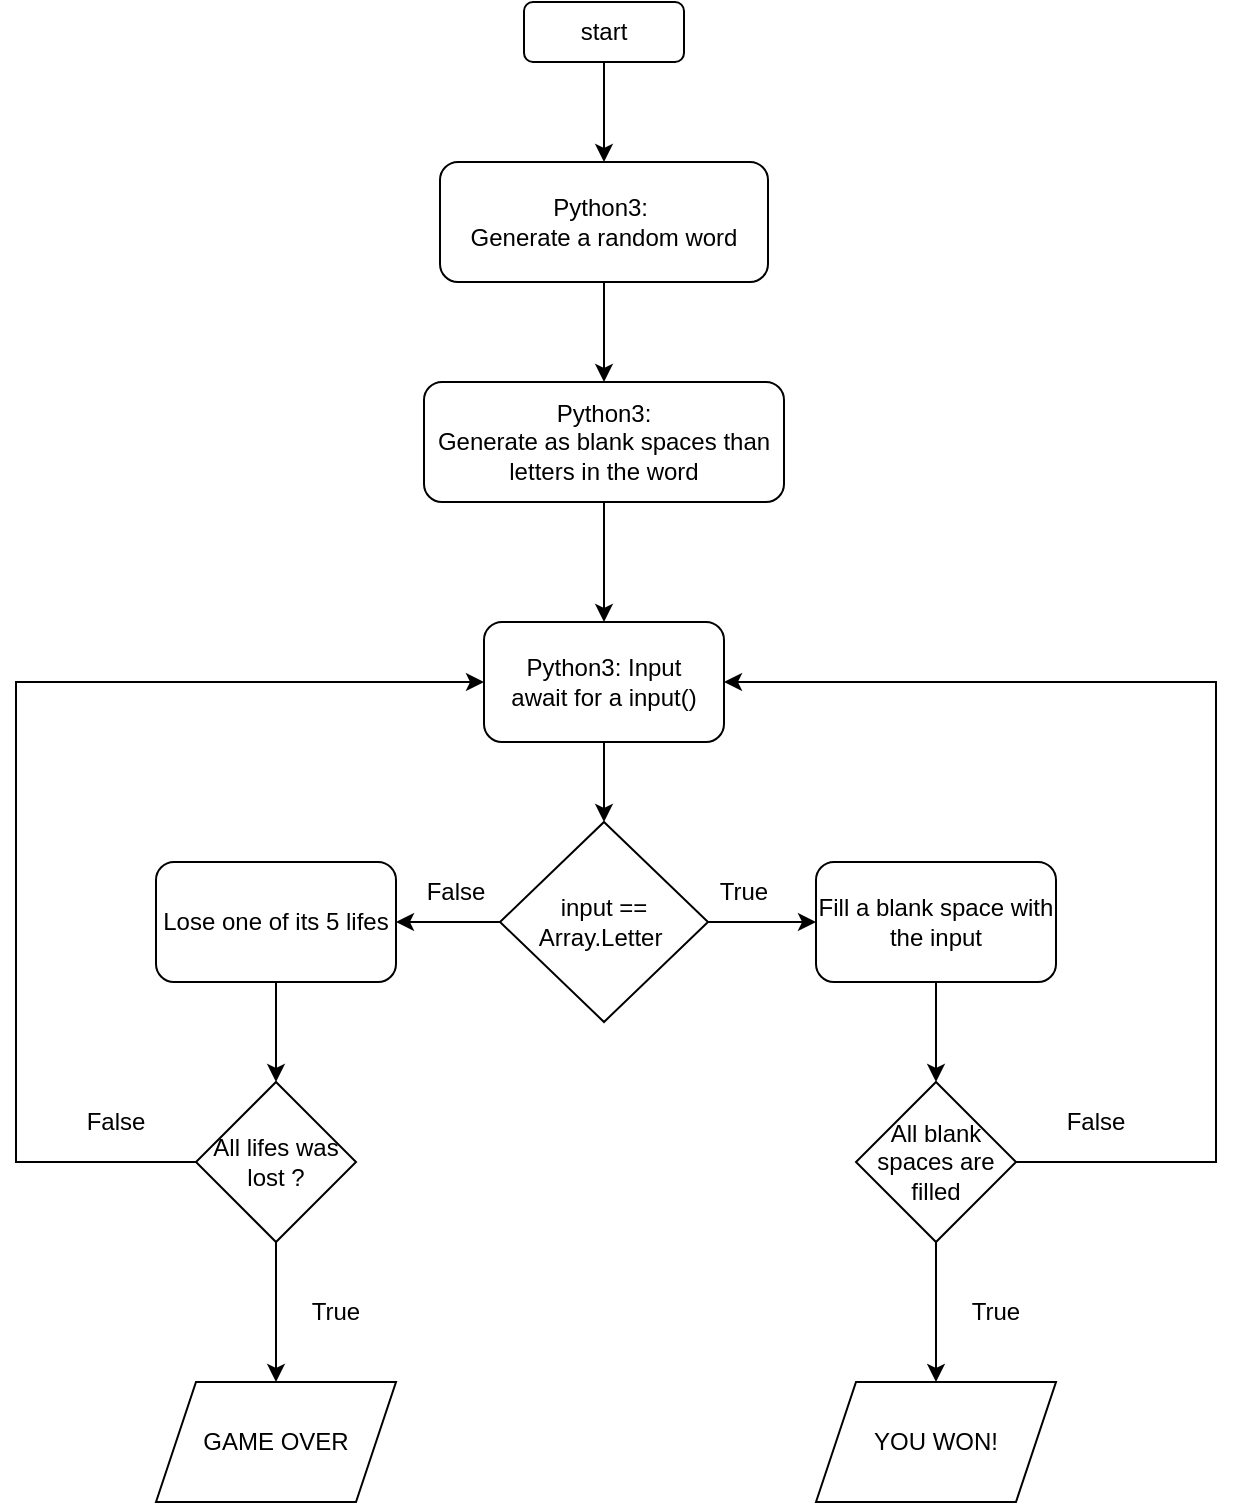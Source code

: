 <mxfile version="22.0.8" type="github">
  <diagram name="Página-1" id="_vN1DD_G4Nvz66xRnpP7">
    <mxGraphModel dx="1194" dy="698" grid="1" gridSize="10" guides="1" tooltips="1" connect="1" arrows="1" fold="1" page="1" pageScale="1" pageWidth="827" pageHeight="1169" math="0" shadow="0">
      <root>
        <mxCell id="0" />
        <mxCell id="1" parent="0" />
        <mxCell id="zaPJzYHudqnBv0VicB-m-1" value="start" style="rounded=1;whiteSpace=wrap;html=1;" vertex="1" parent="1">
          <mxGeometry x="374" y="10" width="80" height="30" as="geometry" />
        </mxCell>
        <mxCell id="zaPJzYHudqnBv0VicB-m-3" value="Python3:&amp;nbsp;&lt;br&gt;Generate a random word" style="rounded=1;whiteSpace=wrap;html=1;" vertex="1" parent="1">
          <mxGeometry x="332" y="90" width="164" height="60" as="geometry" />
        </mxCell>
        <mxCell id="zaPJzYHudqnBv0VicB-m-4" value="Python3:&lt;br&gt;Generate as blank spaces than letters in the word" style="rounded=1;whiteSpace=wrap;html=1;" vertex="1" parent="1">
          <mxGeometry x="324" y="200" width="180" height="60" as="geometry" />
        </mxCell>
        <mxCell id="zaPJzYHudqnBv0VicB-m-5" value="" style="endArrow=classic;html=1;rounded=0;exitX=0.5;exitY=1;exitDx=0;exitDy=0;entryX=0.5;entryY=0;entryDx=0;entryDy=0;" edge="1" parent="1" source="zaPJzYHudqnBv0VicB-m-1" target="zaPJzYHudqnBv0VicB-m-3">
          <mxGeometry width="50" height="50" relative="1" as="geometry">
            <mxPoint x="430" y="390" as="sourcePoint" />
            <mxPoint x="480" y="340" as="targetPoint" />
          </mxGeometry>
        </mxCell>
        <mxCell id="zaPJzYHudqnBv0VicB-m-6" value="" style="endArrow=classic;html=1;rounded=0;exitX=0.5;exitY=1;exitDx=0;exitDy=0;entryX=0.5;entryY=0;entryDx=0;entryDy=0;" edge="1" parent="1" source="zaPJzYHudqnBv0VicB-m-3" target="zaPJzYHudqnBv0VicB-m-4">
          <mxGeometry width="50" height="50" relative="1" as="geometry">
            <mxPoint x="430" y="390" as="sourcePoint" />
            <mxPoint x="480" y="340" as="targetPoint" />
          </mxGeometry>
        </mxCell>
        <mxCell id="zaPJzYHudqnBv0VicB-m-7" value="Python3: Input&lt;br&gt;await for a input()" style="rounded=1;whiteSpace=wrap;html=1;" vertex="1" parent="1">
          <mxGeometry x="354" y="320" width="120" height="60" as="geometry" />
        </mxCell>
        <mxCell id="zaPJzYHudqnBv0VicB-m-8" value="input == Array.Letter&amp;nbsp;" style="rhombus;whiteSpace=wrap;html=1;" vertex="1" parent="1">
          <mxGeometry x="362" y="420" width="104" height="100" as="geometry" />
        </mxCell>
        <mxCell id="zaPJzYHudqnBv0VicB-m-9" value="Fill a blank space with the input" style="rounded=1;whiteSpace=wrap;html=1;" vertex="1" parent="1">
          <mxGeometry x="520" y="440" width="120" height="60" as="geometry" />
        </mxCell>
        <mxCell id="zaPJzYHudqnBv0VicB-m-10" value="" style="endArrow=classic;html=1;rounded=0;exitX=0.5;exitY=1;exitDx=0;exitDy=0;entryX=0.5;entryY=0;entryDx=0;entryDy=0;" edge="1" parent="1" source="zaPJzYHudqnBv0VicB-m-4" target="zaPJzYHudqnBv0VicB-m-7">
          <mxGeometry width="50" height="50" relative="1" as="geometry">
            <mxPoint x="430" y="390" as="sourcePoint" />
            <mxPoint x="480" y="340" as="targetPoint" />
          </mxGeometry>
        </mxCell>
        <mxCell id="zaPJzYHudqnBv0VicB-m-11" value="Lose one of its 5 lifes" style="rounded=1;whiteSpace=wrap;html=1;" vertex="1" parent="1">
          <mxGeometry x="190" y="440" width="120" height="60" as="geometry" />
        </mxCell>
        <mxCell id="zaPJzYHudqnBv0VicB-m-12" value="" style="endArrow=classic;html=1;rounded=0;exitX=1;exitY=0.5;exitDx=0;exitDy=0;entryX=0;entryY=0.5;entryDx=0;entryDy=0;" edge="1" parent="1" source="zaPJzYHudqnBv0VicB-m-8" target="zaPJzYHudqnBv0VicB-m-9">
          <mxGeometry width="50" height="50" relative="1" as="geometry">
            <mxPoint x="430" y="390" as="sourcePoint" />
            <mxPoint x="480" y="340" as="targetPoint" />
          </mxGeometry>
        </mxCell>
        <mxCell id="zaPJzYHudqnBv0VicB-m-13" value="" style="endArrow=classic;html=1;rounded=0;exitX=0;exitY=0.5;exitDx=0;exitDy=0;entryX=1;entryY=0.5;entryDx=0;entryDy=0;" edge="1" parent="1" source="zaPJzYHudqnBv0VicB-m-8" target="zaPJzYHudqnBv0VicB-m-11">
          <mxGeometry width="50" height="50" relative="1" as="geometry">
            <mxPoint x="410" y="410" as="sourcePoint" />
            <mxPoint x="480" y="340" as="targetPoint" />
          </mxGeometry>
        </mxCell>
        <mxCell id="zaPJzYHudqnBv0VicB-m-14" value="" style="endArrow=classic;html=1;rounded=0;exitX=0.5;exitY=1;exitDx=0;exitDy=0;entryX=0.5;entryY=0;entryDx=0;entryDy=0;" edge="1" parent="1" source="zaPJzYHudqnBv0VicB-m-7" target="zaPJzYHudqnBv0VicB-m-8">
          <mxGeometry width="50" height="50" relative="1" as="geometry">
            <mxPoint x="430" y="390" as="sourcePoint" />
            <mxPoint x="480" y="340" as="targetPoint" />
          </mxGeometry>
        </mxCell>
        <mxCell id="zaPJzYHudqnBv0VicB-m-15" value="True" style="text;html=1;strokeColor=none;fillColor=none;align=center;verticalAlign=middle;whiteSpace=wrap;rounded=0;" vertex="1" parent="1">
          <mxGeometry x="454" y="440" width="60" height="30" as="geometry" />
        </mxCell>
        <mxCell id="zaPJzYHudqnBv0VicB-m-18" value="False" style="text;html=1;strokeColor=none;fillColor=none;align=center;verticalAlign=middle;whiteSpace=wrap;rounded=0;" vertex="1" parent="1">
          <mxGeometry x="310" y="440" width="60" height="30" as="geometry" />
        </mxCell>
        <mxCell id="zaPJzYHudqnBv0VicB-m-20" value="All blank spaces are filled" style="rhombus;whiteSpace=wrap;html=1;" vertex="1" parent="1">
          <mxGeometry x="540" y="550" width="80" height="80" as="geometry" />
        </mxCell>
        <mxCell id="zaPJzYHudqnBv0VicB-m-21" value="All lifes was lost ?" style="rhombus;whiteSpace=wrap;html=1;" vertex="1" parent="1">
          <mxGeometry x="210" y="550" width="80" height="80" as="geometry" />
        </mxCell>
        <mxCell id="zaPJzYHudqnBv0VicB-m-22" value="" style="endArrow=classic;html=1;rounded=0;exitX=0.5;exitY=1;exitDx=0;exitDy=0;entryX=0.5;entryY=0;entryDx=0;entryDy=0;" edge="1" parent="1" source="zaPJzYHudqnBv0VicB-m-11" target="zaPJzYHudqnBv0VicB-m-21">
          <mxGeometry width="50" height="50" relative="1" as="geometry">
            <mxPoint x="430" y="540" as="sourcePoint" />
            <mxPoint x="480" y="490" as="targetPoint" />
          </mxGeometry>
        </mxCell>
        <mxCell id="zaPJzYHudqnBv0VicB-m-23" value="" style="endArrow=classic;html=1;rounded=0;exitX=0;exitY=0.5;exitDx=0;exitDy=0;entryX=0;entryY=0.5;entryDx=0;entryDy=0;" edge="1" parent="1" source="zaPJzYHudqnBv0VicB-m-21" target="zaPJzYHudqnBv0VicB-m-7">
          <mxGeometry width="50" height="50" relative="1" as="geometry">
            <mxPoint x="430" y="540" as="sourcePoint" />
            <mxPoint x="480" y="490" as="targetPoint" />
            <Array as="points">
              <mxPoint x="120" y="590" />
              <mxPoint x="120" y="350" />
            </Array>
          </mxGeometry>
        </mxCell>
        <mxCell id="zaPJzYHudqnBv0VicB-m-24" value="" style="endArrow=classic;html=1;rounded=0;exitX=1;exitY=0.5;exitDx=0;exitDy=0;entryX=1;entryY=0.5;entryDx=0;entryDy=0;" edge="1" parent="1" source="zaPJzYHudqnBv0VicB-m-20" target="zaPJzYHudqnBv0VicB-m-7">
          <mxGeometry width="50" height="50" relative="1" as="geometry">
            <mxPoint x="430" y="540" as="sourcePoint" />
            <mxPoint x="480" y="490" as="targetPoint" />
            <Array as="points">
              <mxPoint x="720" y="590" />
              <mxPoint x="720" y="350" />
            </Array>
          </mxGeometry>
        </mxCell>
        <mxCell id="zaPJzYHudqnBv0VicB-m-25" value="" style="endArrow=classic;html=1;rounded=0;exitX=0.5;exitY=1;exitDx=0;exitDy=0;entryX=0.5;entryY=0;entryDx=0;entryDy=0;" edge="1" parent="1" source="zaPJzYHudqnBv0VicB-m-9" target="zaPJzYHudqnBv0VicB-m-20">
          <mxGeometry width="50" height="50" relative="1" as="geometry">
            <mxPoint x="440" y="540" as="sourcePoint" />
            <mxPoint x="480" y="490" as="targetPoint" />
          </mxGeometry>
        </mxCell>
        <mxCell id="zaPJzYHudqnBv0VicB-m-26" value="GAME OVER" style="shape=parallelogram;perimeter=parallelogramPerimeter;whiteSpace=wrap;html=1;fixedSize=1;" vertex="1" parent="1">
          <mxGeometry x="190" y="700" width="120" height="60" as="geometry" />
        </mxCell>
        <mxCell id="zaPJzYHudqnBv0VicB-m-27" value="YOU WON!" style="shape=parallelogram;perimeter=parallelogramPerimeter;whiteSpace=wrap;html=1;fixedSize=1;" vertex="1" parent="1">
          <mxGeometry x="520" y="700" width="120" height="60" as="geometry" />
        </mxCell>
        <mxCell id="zaPJzYHudqnBv0VicB-m-28" value="" style="endArrow=classic;html=1;rounded=0;exitX=0.5;exitY=1;exitDx=0;exitDy=0;entryX=0.5;entryY=0;entryDx=0;entryDy=0;" edge="1" parent="1" source="zaPJzYHudqnBv0VicB-m-21" target="zaPJzYHudqnBv0VicB-m-26">
          <mxGeometry width="50" height="50" relative="1" as="geometry">
            <mxPoint x="430" y="540" as="sourcePoint" />
            <mxPoint x="480" y="490" as="targetPoint" />
          </mxGeometry>
        </mxCell>
        <mxCell id="zaPJzYHudqnBv0VicB-m-29" value="" style="endArrow=classic;html=1;rounded=0;exitX=0.5;exitY=1;exitDx=0;exitDy=0;entryX=0.5;entryY=0;entryDx=0;entryDy=0;" edge="1" parent="1" source="zaPJzYHudqnBv0VicB-m-20" target="zaPJzYHudqnBv0VicB-m-27">
          <mxGeometry width="50" height="50" relative="1" as="geometry">
            <mxPoint x="430" y="540" as="sourcePoint" />
            <mxPoint x="480" y="490" as="targetPoint" />
          </mxGeometry>
        </mxCell>
        <mxCell id="zaPJzYHudqnBv0VicB-m-30" value="True" style="text;html=1;strokeColor=none;fillColor=none;align=center;verticalAlign=middle;whiteSpace=wrap;rounded=0;" vertex="1" parent="1">
          <mxGeometry x="250" y="650" width="60" height="30" as="geometry" />
        </mxCell>
        <mxCell id="zaPJzYHudqnBv0VicB-m-31" value="True" style="text;html=1;strokeColor=none;fillColor=none;align=center;verticalAlign=middle;whiteSpace=wrap;rounded=0;" vertex="1" parent="1">
          <mxGeometry x="580" y="650" width="60" height="30" as="geometry" />
        </mxCell>
        <mxCell id="zaPJzYHudqnBv0VicB-m-32" value="False" style="text;html=1;strokeColor=none;fillColor=none;align=center;verticalAlign=middle;whiteSpace=wrap;rounded=0;" vertex="1" parent="1">
          <mxGeometry x="630" y="555" width="60" height="30" as="geometry" />
        </mxCell>
        <mxCell id="zaPJzYHudqnBv0VicB-m-33" value="False" style="text;html=1;strokeColor=none;fillColor=none;align=center;verticalAlign=middle;whiteSpace=wrap;rounded=0;" vertex="1" parent="1">
          <mxGeometry x="140" y="555" width="60" height="30" as="geometry" />
        </mxCell>
      </root>
    </mxGraphModel>
  </diagram>
</mxfile>
